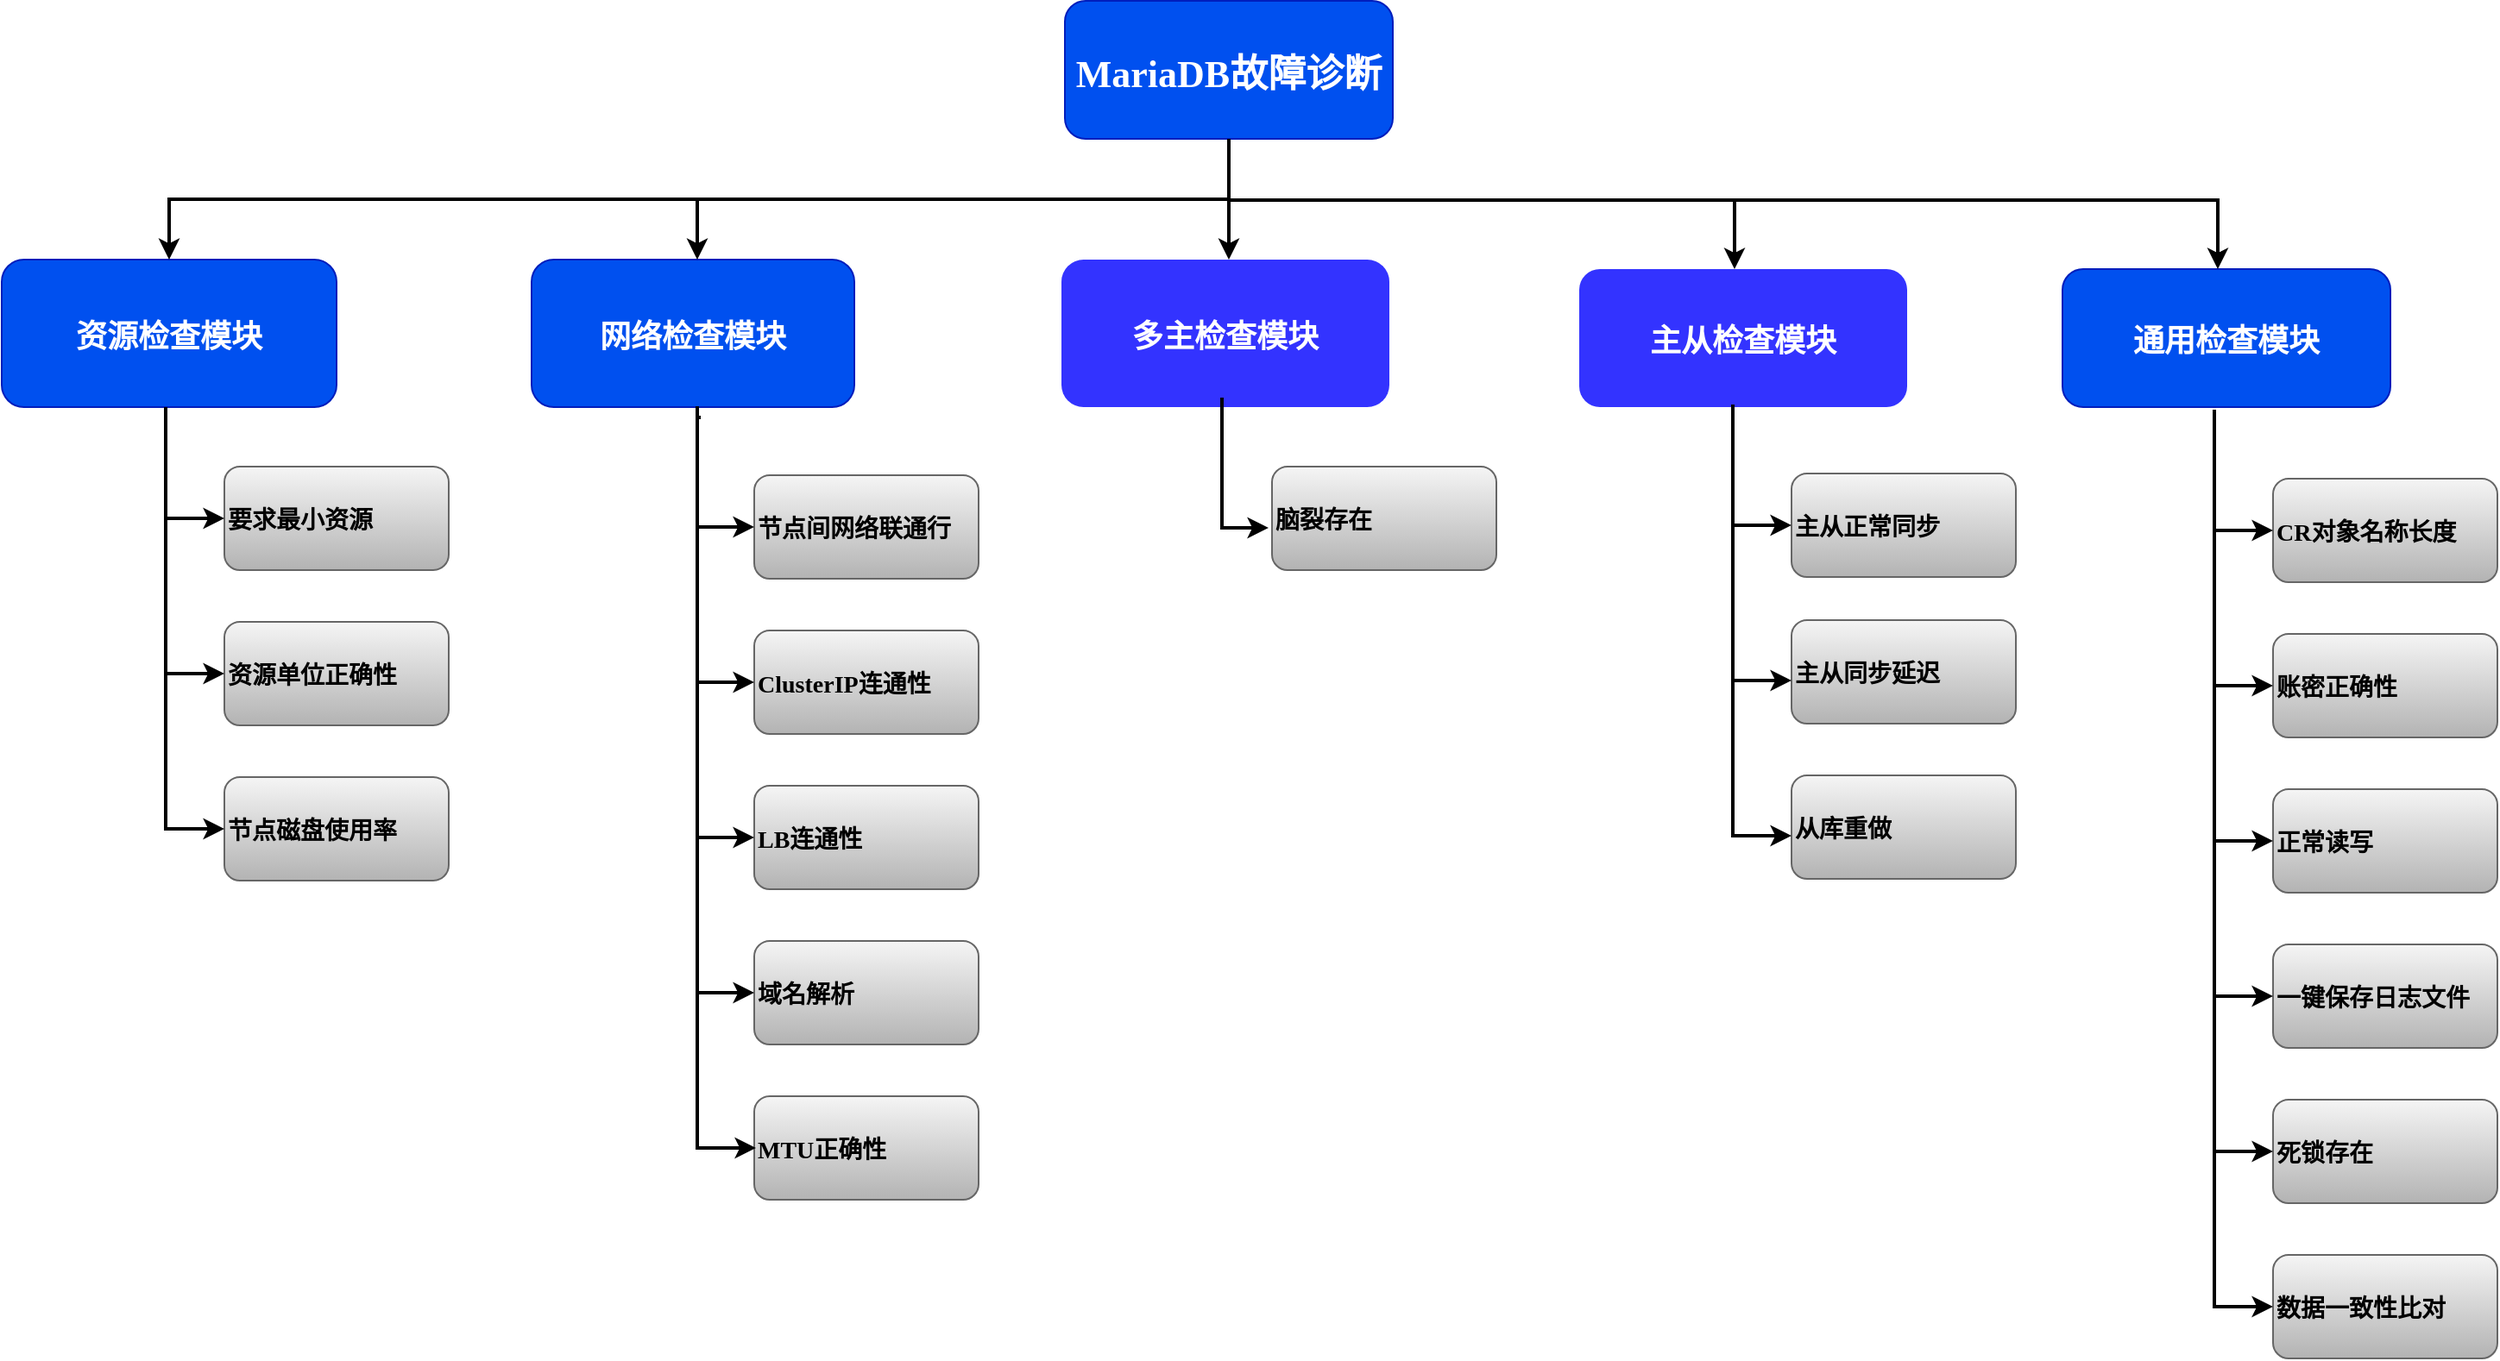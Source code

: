 <mxfile version="17.2.4" type="github">
  <diagram name="Page-1" id="2c0d36ab-eaac-3732-788b-9136903baeff">
    <mxGraphModel dx="2066" dy="1129" grid="1" gridSize="10" guides="1" tooltips="1" connect="1" arrows="1" fold="1" page="1" pageScale="1.5" pageWidth="30000" pageHeight="50069" background="none" math="0" shadow="0">
      <root>
        <mxCell id="0" />
        <mxCell id="1" parent="0" />
        <mxCell id="2" value="MariaDB故障诊断" style="rounded=1;fillColor=#0050ef;strokeColor=#001DBC;fontColor=#ffffff;fontStyle=1;fontFamily=Tahoma;fontSize=22;" parent="1" vertex="1">
          <mxGeometry x="852" y="204.5" width="190" height="80" as="geometry" />
        </mxCell>
        <mxCell id="4" value="通用检查模块" style="rounded=1;fillColor=#0050ef;strokeColor=#001DBC;fontColor=#ffffff;fontStyle=1;fontFamily=Tahoma;fontSize=18;" parent="1" vertex="1">
          <mxGeometry x="1430.0" y="360" width="190" height="80" as="geometry" />
        </mxCell>
        <mxCell id="9" value="" style="edgeStyle=elbowEdgeStyle;elbow=vertical;strokeWidth=2;rounded=0" parent="1" source="2" target="4" edge="1">
          <mxGeometry x="337" y="234.5" width="100" height="100" as="geometry">
            <mxPoint x="337" y="334.5" as="sourcePoint" />
            <mxPoint x="437" y="234.5" as="targetPoint" />
            <Array as="points">
              <mxPoint x="1520" y="320" />
              <mxPoint x="1060" y="320" />
              <mxPoint x="1490" y="319" />
              <mxPoint x="1530" y="329" />
            </Array>
          </mxGeometry>
        </mxCell>
        <mxCell id="10" value="多主检查模块" style="rounded=1;fillColor=#3333FF;gradientColor=none;strokeColor=none;fontColor=#FFFFFF;fontStyle=1;fontFamily=Tahoma;fontSize=18;" parent="1" vertex="1">
          <mxGeometry x="850" y="354.5" width="190" height="85.5" as="geometry" />
        </mxCell>
        <mxCell id="12" value="网络检查模块" style="rounded=1;fillColor=#0050ef;strokeColor=#001DBC;fontColor=#ffffff;fontStyle=1;fontFamily=Tahoma;fontSize=18;" parent="1" vertex="1">
          <mxGeometry x="543" y="354.5" width="187" height="85.5" as="geometry" />
        </mxCell>
        <mxCell id="13" value="资源检查模块" style="rounded=1;fillColor=#0050ef;strokeColor=#001DBC;fontStyle=1;fontFamily=Tahoma;fontSize=18;fontColor=#ffffff;" parent="1" vertex="1">
          <mxGeometry x="236" y="354.5" width="194" height="85.5" as="geometry" />
        </mxCell>
        <mxCell id="16" value="要求最小资源" style="rounded=1;fillColor=#f5f5f5;strokeColor=#666666;fontStyle=1;fontFamily=Tahoma;fontSize=14;gradientColor=#b3b3b3;align=left;" parent="1" vertex="1">
          <mxGeometry x="365" y="474.5" width="130" height="60" as="geometry" />
        </mxCell>
        <mxCell id="17" value="资源单位正确性" style="rounded=1;fillColor=#f5f5f5;strokeColor=#666666;fontStyle=1;fontFamily=Tahoma;fontSize=14;gradientColor=#b3b3b3;align=left;" parent="1" vertex="1">
          <mxGeometry x="365" y="564.5" width="130" height="60" as="geometry" />
        </mxCell>
        <mxCell id="18" value="节点磁盘使用率" style="rounded=1;fillColor=#f5f5f5;gradientColor=#b3b3b3;strokeColor=#666666;fontStyle=1;fontFamily=Tahoma;fontSize=14;align=left;" parent="1" vertex="1">
          <mxGeometry x="365" y="654.5" width="130" height="60" as="geometry" />
        </mxCell>
        <mxCell id="59" value="" style="edgeStyle=elbowEdgeStyle;elbow=vertical;strokeWidth=2;rounded=0" parent="1" edge="1">
          <mxGeometry x="348" y="244.5" width="100" height="100" as="geometry">
            <mxPoint x="639" y="320" as="sourcePoint" />
            <mxPoint x="639" y="354.5" as="targetPoint" />
          </mxGeometry>
        </mxCell>
        <mxCell id="61" value="" style="edgeStyle=elbowEdgeStyle;elbow=vertical;strokeWidth=2;rounded=0" parent="1" source="2" target="13" edge="1">
          <mxGeometry x="-23" y="154.5" width="100" height="100" as="geometry">
            <mxPoint x="-23" y="254.5" as="sourcePoint" />
            <mxPoint x="77" y="154.5" as="targetPoint" />
          </mxGeometry>
        </mxCell>
        <mxCell id="64" value="" style="edgeStyle=elbowEdgeStyle;elbow=horizontal;strokeWidth=2;rounded=0" parent="1" source="13" target="16" edge="1">
          <mxGeometry x="106" y="154.5" width="100" height="100" as="geometry">
            <mxPoint x="106" y="254.5" as="sourcePoint" />
            <mxPoint x="206" y="154.5" as="targetPoint" />
            <Array as="points">
              <mxPoint x="331" y="454.5" />
            </Array>
          </mxGeometry>
        </mxCell>
        <mxCell id="65" value="" style="edgeStyle=elbowEdgeStyle;elbow=horizontal;strokeWidth=2;rounded=0" parent="1" source="13" target="17" edge="1">
          <mxGeometry x="106" y="154.5" width="100" height="100" as="geometry">
            <mxPoint x="106" y="254.5" as="sourcePoint" />
            <mxPoint x="206" y="154.5" as="targetPoint" />
            <Array as="points">
              <mxPoint x="331" y="494.5" />
            </Array>
          </mxGeometry>
        </mxCell>
        <mxCell id="69" value="" style="edgeStyle=elbowEdgeStyle;elbow=horizontal;strokeWidth=2;rounded=0;entryX=0;entryY=0.5;entryDx=0;entryDy=0;" parent="1" source="13" target="18" edge="1">
          <mxGeometry x="106" y="154.5" width="100" height="100" as="geometry">
            <mxPoint x="106" y="254.5" as="sourcePoint" />
            <mxPoint x="365" y="954.5" as="targetPoint" />
            <Array as="points">
              <mxPoint x="331" y="684.5" />
            </Array>
          </mxGeometry>
        </mxCell>
        <mxCell id="xPJydppNvQIaj2kwLTz8-138" value="主从检查模块" style="rounded=1;fillColor=#3333FF;gradientColor=none;strokeColor=none;fontColor=#FFFFFF;fontStyle=1;fontFamily=Tahoma;fontSize=18;" vertex="1" parent="1">
          <mxGeometry x="1150" y="360" width="190" height="80" as="geometry" />
        </mxCell>
        <mxCell id="xPJydppNvQIaj2kwLTz8-141" value="节点间网络联通行" style="rounded=1;fillColor=#f5f5f5;strokeColor=#666666;fontStyle=1;fontFamily=Tahoma;fontSize=14;gradientColor=#b3b3b3;align=left;" vertex="1" parent="1">
          <mxGeometry x="672" y="479.5" width="130" height="60" as="geometry" />
        </mxCell>
        <mxCell id="xPJydppNvQIaj2kwLTz8-142" value="ClusterIP连通性" style="rounded=1;fillColor=#f5f5f5;strokeColor=#666666;fontStyle=1;fontFamily=Tahoma;fontSize=14;gradientColor=#b3b3b3;align=left;" vertex="1" parent="1">
          <mxGeometry x="672" y="569.5" width="130" height="60" as="geometry" />
        </mxCell>
        <mxCell id="xPJydppNvQIaj2kwLTz8-143" value="LB连通性" style="rounded=1;fillColor=#f5f5f5;gradientColor=#b3b3b3;strokeColor=#666666;fontStyle=1;fontFamily=Tahoma;fontSize=14;align=left;" vertex="1" parent="1">
          <mxGeometry x="672" y="659.5" width="130" height="60" as="geometry" />
        </mxCell>
        <mxCell id="xPJydppNvQIaj2kwLTz8-144" value="域名解析" style="rounded=1;fillColor=#f5f5f5;gradientColor=#b3b3b3;strokeColor=#666666;fontStyle=1;fontFamily=Tahoma;fontSize=14;align=left;" vertex="1" parent="1">
          <mxGeometry x="672" y="749.5" width="130" height="60" as="geometry" />
        </mxCell>
        <mxCell id="xPJydppNvQIaj2kwLTz8-145" value="MTU正确性" style="rounded=1;fillColor=#f5f5f5;gradientColor=#b3b3b3;strokeColor=#666666;fontStyle=1;fontFamily=Tahoma;fontSize=14;align=left;" vertex="1" parent="1">
          <mxGeometry x="672" y="839.5" width="130" height="60" as="geometry" />
        </mxCell>
        <mxCell id="xPJydppNvQIaj2kwLTz8-147" value="" style="edgeStyle=elbowEdgeStyle;elbow=horizontal;strokeWidth=2;rounded=0" edge="1" parent="1" target="xPJydppNvQIaj2kwLTz8-141">
          <mxGeometry x="414" y="159.5" width="100" height="100" as="geometry">
            <mxPoint x="639" y="439.5" as="sourcePoint" />
            <mxPoint x="514" y="159.5" as="targetPoint" />
            <Array as="points">
              <mxPoint x="639" y="459.5" />
            </Array>
          </mxGeometry>
        </mxCell>
        <mxCell id="xPJydppNvQIaj2kwLTz8-148" value="" style="edgeStyle=elbowEdgeStyle;elbow=horizontal;strokeWidth=2;rounded=0" edge="1" parent="1" target="xPJydppNvQIaj2kwLTz8-142">
          <mxGeometry x="414" y="159.5" width="100" height="100" as="geometry">
            <mxPoint x="639" y="439.5" as="sourcePoint" />
            <mxPoint x="514" y="159.5" as="targetPoint" />
            <Array as="points">
              <mxPoint x="639" y="499.5" />
            </Array>
          </mxGeometry>
        </mxCell>
        <mxCell id="xPJydppNvQIaj2kwLTz8-149" value="" style="edgeStyle=elbowEdgeStyle;elbow=horizontal;strokeWidth=2;rounded=0" edge="1" parent="1" target="xPJydppNvQIaj2kwLTz8-143">
          <mxGeometry x="414" y="159.5" width="100" height="100" as="geometry">
            <mxPoint x="639" y="439.5" as="sourcePoint" />
            <mxPoint x="514" y="159.5" as="targetPoint" />
            <Array as="points">
              <mxPoint x="639" y="549.5" />
            </Array>
          </mxGeometry>
        </mxCell>
        <mxCell id="xPJydppNvQIaj2kwLTz8-150" value="" style="edgeStyle=elbowEdgeStyle;elbow=horizontal;strokeWidth=2;rounded=0" edge="1" parent="1" target="xPJydppNvQIaj2kwLTz8-144">
          <mxGeometry x="414" y="159.5" width="100" height="100" as="geometry">
            <mxPoint x="639" y="439.5" as="sourcePoint" />
            <mxPoint x="514" y="159.5" as="targetPoint" />
            <Array as="points">
              <mxPoint x="639" y="599.5" />
            </Array>
          </mxGeometry>
        </mxCell>
        <mxCell id="xPJydppNvQIaj2kwLTz8-152" value="" style="edgeStyle=elbowEdgeStyle;elbow=horizontal;strokeWidth=2;rounded=0" edge="1" parent="1">
          <mxGeometry x="414" y="69.5" width="100" height="100" as="geometry">
            <mxPoint x="641" y="446" as="sourcePoint" />
            <mxPoint x="673" y="869.5" as="targetPoint" />
            <Array as="points">
              <mxPoint x="639" y="599.5" />
            </Array>
          </mxGeometry>
        </mxCell>
        <mxCell id="xPJydppNvQIaj2kwLTz8-153" value="脑裂存在" style="rounded=1;fillColor=#f5f5f5;strokeColor=#666666;fontStyle=1;fontFamily=Tahoma;fontSize=14;gradientColor=#b3b3b3;align=left;" vertex="1" parent="1">
          <mxGeometry x="972" y="474.5" width="130" height="60" as="geometry" />
        </mxCell>
        <mxCell id="xPJydppNvQIaj2kwLTz8-164" value="" style="edgeStyle=elbowEdgeStyle;elbow=horizontal;strokeWidth=2;rounded=0" edge="1" parent="1">
          <mxGeometry x="718" y="154.5" width="100" height="100" as="geometry">
            <mxPoint x="943" y="434.5" as="sourcePoint" />
            <mxPoint x="970" y="510" as="targetPoint" />
            <Array as="points">
              <mxPoint x="943" y="684.5" />
            </Array>
          </mxGeometry>
        </mxCell>
        <mxCell id="xPJydppNvQIaj2kwLTz8-165" value="主从正常同步" style="rounded=1;fillColor=#f5f5f5;strokeColor=#666666;fontStyle=1;fontFamily=Tahoma;fontSize=14;gradientColor=#b3b3b3;align=left;" vertex="1" parent="1">
          <mxGeometry x="1273" y="478.5" width="130" height="60" as="geometry" />
        </mxCell>
        <mxCell id="xPJydppNvQIaj2kwLTz8-166" value="主从同步延迟" style="rounded=1;fillColor=#f5f5f5;strokeColor=#666666;fontStyle=1;fontFamily=Tahoma;fontSize=14;gradientColor=#b3b3b3;align=left;" vertex="1" parent="1">
          <mxGeometry x="1273" y="563.5" width="130" height="60" as="geometry" />
        </mxCell>
        <mxCell id="xPJydppNvQIaj2kwLTz8-167" value="从库重做" style="rounded=1;fillColor=#f5f5f5;gradientColor=#b3b3b3;strokeColor=#666666;fontStyle=1;fontFamily=Tahoma;fontSize=14;align=left;" vertex="1" parent="1">
          <mxGeometry x="1273" y="653.5" width="130" height="60" as="geometry" />
        </mxCell>
        <mxCell id="xPJydppNvQIaj2kwLTz8-171" value="" style="edgeStyle=elbowEdgeStyle;elbow=horizontal;strokeWidth=2;rounded=0" edge="1" parent="1" target="xPJydppNvQIaj2kwLTz8-165">
          <mxGeometry x="1014" y="158.5" width="100" height="100" as="geometry">
            <mxPoint x="1239" y="438.5" as="sourcePoint" />
            <mxPoint x="1114" y="158.5" as="targetPoint" />
            <Array as="points">
              <mxPoint x="1239" y="458.5" />
            </Array>
          </mxGeometry>
        </mxCell>
        <mxCell id="xPJydppNvQIaj2kwLTz8-172" value="" style="edgeStyle=elbowEdgeStyle;elbow=horizontal;strokeWidth=2;rounded=0" edge="1" parent="1">
          <mxGeometry x="1014" y="158.5" width="100" height="100" as="geometry">
            <mxPoint x="1239" y="438.5" as="sourcePoint" />
            <mxPoint x="1273" y="598.5" as="targetPoint" />
            <Array as="points">
              <mxPoint x="1239" y="498.5" />
            </Array>
          </mxGeometry>
        </mxCell>
        <mxCell id="xPJydppNvQIaj2kwLTz8-176" value="" style="edgeStyle=elbowEdgeStyle;elbow=horizontal;strokeWidth=2;rounded=0;entryX=0;entryY=0.5;entryDx=0;entryDy=0;" edge="1" parent="1">
          <mxGeometry x="1014" y="158.5" width="100" height="100" as="geometry">
            <mxPoint x="1240" y="465" as="sourcePoint" />
            <mxPoint x="1273" y="688.5" as="targetPoint" />
            <Array as="points">
              <mxPoint x="1239" y="688.5" />
            </Array>
          </mxGeometry>
        </mxCell>
        <mxCell id="xPJydppNvQIaj2kwLTz8-177" value="CR对象名称长度" style="rounded=1;fillColor=#f5f5f5;strokeColor=#666666;fontStyle=1;fontFamily=Tahoma;fontSize=14;gradientColor=#b3b3b3;align=left;" vertex="1" parent="1">
          <mxGeometry x="1552" y="481.5" width="130" height="60" as="geometry" />
        </mxCell>
        <mxCell id="xPJydppNvQIaj2kwLTz8-178" value="账密正确性" style="rounded=1;fillColor=#f5f5f5;strokeColor=#666666;fontStyle=1;fontFamily=Tahoma;fontSize=14;gradientColor=#b3b3b3;align=left;" vertex="1" parent="1">
          <mxGeometry x="1552" y="571.5" width="130" height="60" as="geometry" />
        </mxCell>
        <mxCell id="xPJydppNvQIaj2kwLTz8-179" value="正常读写" style="rounded=1;fillColor=#f5f5f5;gradientColor=#b3b3b3;strokeColor=#666666;fontStyle=1;fontFamily=Tahoma;fontSize=14;align=left;" vertex="1" parent="1">
          <mxGeometry x="1552" y="661.5" width="130" height="60" as="geometry" />
        </mxCell>
        <mxCell id="xPJydppNvQIaj2kwLTz8-180" value="一键保存日志文件" style="rounded=1;fillColor=#f5f5f5;gradientColor=#b3b3b3;strokeColor=#666666;fontStyle=1;fontFamily=Tahoma;fontSize=14;align=left;" vertex="1" parent="1">
          <mxGeometry x="1552" y="751.5" width="130" height="60" as="geometry" />
        </mxCell>
        <mxCell id="xPJydppNvQIaj2kwLTz8-181" value="死锁存在" style="rounded=1;fillColor=#f5f5f5;gradientColor=#b3b3b3;strokeColor=#666666;fontStyle=1;fontFamily=Tahoma;fontSize=14;align=left;" vertex="1" parent="1">
          <mxGeometry x="1552" y="841.5" width="130" height="60" as="geometry" />
        </mxCell>
        <mxCell id="xPJydppNvQIaj2kwLTz8-182" value="数据一致性比对" style="rounded=1;fillColor=#f5f5f5;gradientColor=#b3b3b3;strokeColor=#666666;fontStyle=1;fontFamily=Tahoma;fontSize=14;align=left;" vertex="1" parent="1">
          <mxGeometry x="1552" y="931.5" width="130" height="60" as="geometry" />
        </mxCell>
        <mxCell id="xPJydppNvQIaj2kwLTz8-183" value="" style="edgeStyle=elbowEdgeStyle;elbow=horizontal;strokeWidth=2;rounded=0" edge="1" parent="1" target="xPJydppNvQIaj2kwLTz8-177">
          <mxGeometry x="1293" y="161.5" width="100" height="100" as="geometry">
            <mxPoint x="1518" y="441.5" as="sourcePoint" />
            <mxPoint x="1393" y="161.5" as="targetPoint" />
            <Array as="points">
              <mxPoint x="1518" y="461.5" />
            </Array>
          </mxGeometry>
        </mxCell>
        <mxCell id="xPJydppNvQIaj2kwLTz8-184" value="" style="edgeStyle=elbowEdgeStyle;elbow=horizontal;strokeWidth=2;rounded=0" edge="1" parent="1" target="xPJydppNvQIaj2kwLTz8-178">
          <mxGeometry x="1293" y="161.5" width="100" height="100" as="geometry">
            <mxPoint x="1518" y="441.5" as="sourcePoint" />
            <mxPoint x="1393" y="161.5" as="targetPoint" />
            <Array as="points">
              <mxPoint x="1518" y="501.5" />
            </Array>
          </mxGeometry>
        </mxCell>
        <mxCell id="xPJydppNvQIaj2kwLTz8-185" value="" style="edgeStyle=elbowEdgeStyle;elbow=horizontal;strokeWidth=2;rounded=0" edge="1" parent="1" target="xPJydppNvQIaj2kwLTz8-179">
          <mxGeometry x="1293" y="161.5" width="100" height="100" as="geometry">
            <mxPoint x="1518" y="441.5" as="sourcePoint" />
            <mxPoint x="1393" y="161.5" as="targetPoint" />
            <Array as="points">
              <mxPoint x="1518" y="551.5" />
            </Array>
          </mxGeometry>
        </mxCell>
        <mxCell id="xPJydppNvQIaj2kwLTz8-186" value="" style="edgeStyle=elbowEdgeStyle;elbow=horizontal;strokeWidth=2;rounded=0" edge="1" parent="1" target="xPJydppNvQIaj2kwLTz8-180">
          <mxGeometry x="1293" y="161.5" width="100" height="100" as="geometry">
            <mxPoint x="1518" y="441.5" as="sourcePoint" />
            <mxPoint x="1393" y="161.5" as="targetPoint" />
            <Array as="points">
              <mxPoint x="1518" y="601.5" />
            </Array>
          </mxGeometry>
        </mxCell>
        <mxCell id="xPJydppNvQIaj2kwLTz8-187" value="" style="edgeStyle=elbowEdgeStyle;elbow=horizontal;strokeWidth=2;rounded=0" edge="1" parent="1" target="xPJydppNvQIaj2kwLTz8-181">
          <mxGeometry x="1293" y="161.5" width="100" height="100" as="geometry">
            <mxPoint x="1518" y="441.5" as="sourcePoint" />
            <mxPoint x="1393" y="161.5" as="targetPoint" />
            <Array as="points">
              <mxPoint x="1518" y="641.5" />
            </Array>
          </mxGeometry>
        </mxCell>
        <mxCell id="xPJydppNvQIaj2kwLTz8-188" value="" style="edgeStyle=elbowEdgeStyle;elbow=horizontal;strokeWidth=2;rounded=0" edge="1" parent="1" target="xPJydppNvQIaj2kwLTz8-182">
          <mxGeometry x="1293" y="161.5" width="100" height="100" as="geometry">
            <mxPoint x="1518" y="441.5" as="sourcePoint" />
            <mxPoint x="1393" y="161.5" as="targetPoint" />
            <Array as="points">
              <mxPoint x="1518" y="691.5" />
            </Array>
          </mxGeometry>
        </mxCell>
        <mxCell id="xPJydppNvQIaj2kwLTz8-191" value="" style="edgeStyle=elbowEdgeStyle;elbow=vertical;strokeWidth=2;rounded=0" edge="1" parent="1">
          <mxGeometry x="656" y="244.5" width="100" height="100" as="geometry">
            <mxPoint x="947" y="320" as="sourcePoint" />
            <mxPoint x="947" y="354.5" as="targetPoint" />
          </mxGeometry>
        </mxCell>
        <mxCell id="xPJydppNvQIaj2kwLTz8-192" value="" style="edgeStyle=elbowEdgeStyle;elbow=vertical;strokeWidth=2;rounded=0" edge="1" parent="1">
          <mxGeometry x="949" y="250" width="100" height="100" as="geometry">
            <mxPoint x="1240" y="320" as="sourcePoint" />
            <mxPoint x="1240" y="360" as="targetPoint" />
          </mxGeometry>
        </mxCell>
      </root>
    </mxGraphModel>
  </diagram>
</mxfile>
